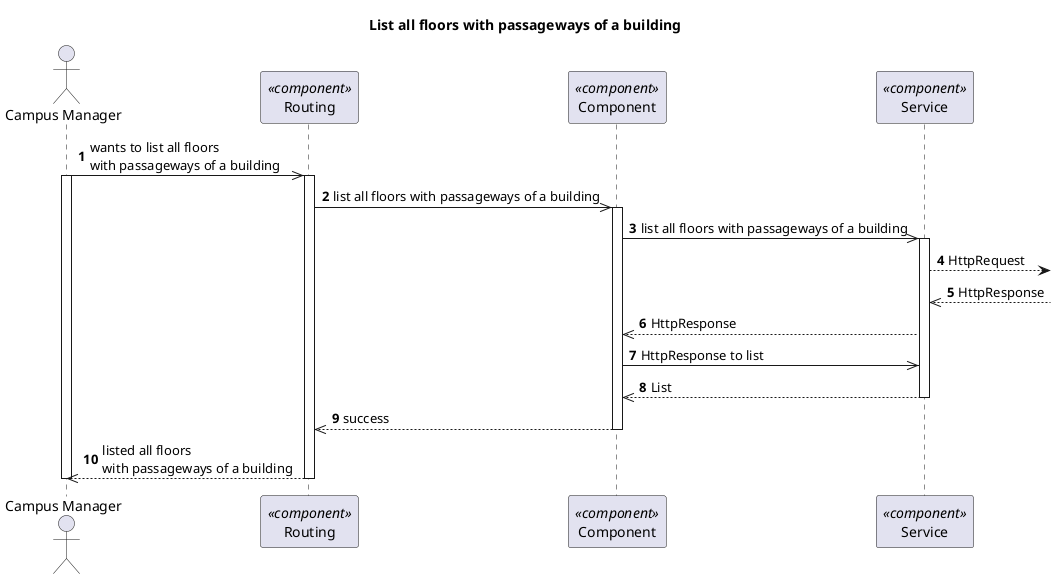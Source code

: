@startuml Process View - Level 3 - List all floors with passageways of a building

autonumber
skinparam packageStyle rect

title List all floors with passageways of a building

actor "Campus Manager" as CM
participant "Routing" as routing <<component>>
participant "Component" as comp <<component>>
participant "Service" as service <<component>>

CM->> routing : wants to list all floors \nwith passageways of a building
activate CM
activate routing
routing ->> comp : list all floors with passageways of a building

activate comp
comp ->> service : list all floors with passageways of a building

activate service
service --> : HttpRequest
service<<--  : HttpResponse
comp <<-- service : HttpResponse
comp ->> service: HttpResponse to list
comp <<-- service : List
deactivate service

comp -->> routing : success
deactivate comp

CM<<-- routing : listed all floors \nwith passageways of a building
deactivate routing
deactivate CM

@enduml